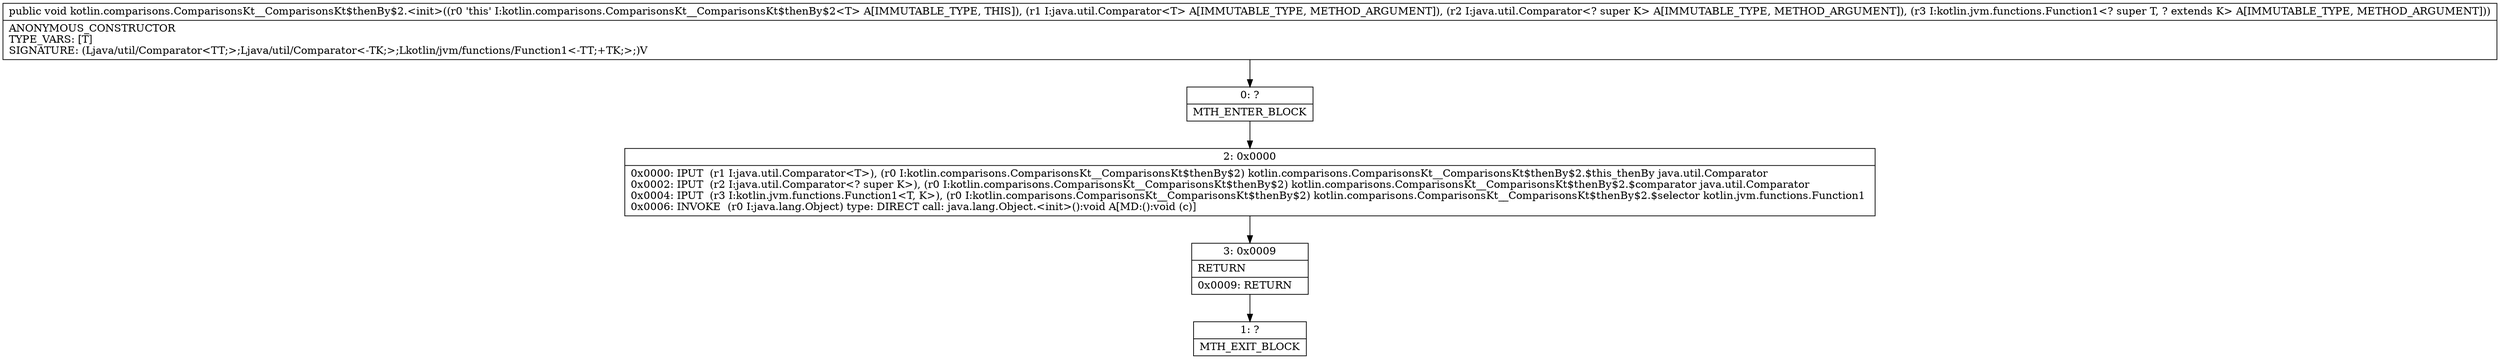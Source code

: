 digraph "CFG forkotlin.comparisons.ComparisonsKt__ComparisonsKt$thenBy$2.\<init\>(Ljava\/util\/Comparator;Ljava\/util\/Comparator;Lkotlin\/jvm\/functions\/Function1;)V" {
Node_0 [shape=record,label="{0\:\ ?|MTH_ENTER_BLOCK\l}"];
Node_2 [shape=record,label="{2\:\ 0x0000|0x0000: IPUT  (r1 I:java.util.Comparator\<T\>), (r0 I:kotlin.comparisons.ComparisonsKt__ComparisonsKt$thenBy$2) kotlin.comparisons.ComparisonsKt__ComparisonsKt$thenBy$2.$this_thenBy java.util.Comparator \l0x0002: IPUT  (r2 I:java.util.Comparator\<? super K\>), (r0 I:kotlin.comparisons.ComparisonsKt__ComparisonsKt$thenBy$2) kotlin.comparisons.ComparisonsKt__ComparisonsKt$thenBy$2.$comparator java.util.Comparator \l0x0004: IPUT  (r3 I:kotlin.jvm.functions.Function1\<T, K\>), (r0 I:kotlin.comparisons.ComparisonsKt__ComparisonsKt$thenBy$2) kotlin.comparisons.ComparisonsKt__ComparisonsKt$thenBy$2.$selector kotlin.jvm.functions.Function1 \l0x0006: INVOKE  (r0 I:java.lang.Object) type: DIRECT call: java.lang.Object.\<init\>():void A[MD:():void (c)]\l}"];
Node_3 [shape=record,label="{3\:\ 0x0009|RETURN\l|0x0009: RETURN   \l}"];
Node_1 [shape=record,label="{1\:\ ?|MTH_EXIT_BLOCK\l}"];
MethodNode[shape=record,label="{public void kotlin.comparisons.ComparisonsKt__ComparisonsKt$thenBy$2.\<init\>((r0 'this' I:kotlin.comparisons.ComparisonsKt__ComparisonsKt$thenBy$2\<T\> A[IMMUTABLE_TYPE, THIS]), (r1 I:java.util.Comparator\<T\> A[IMMUTABLE_TYPE, METHOD_ARGUMENT]), (r2 I:java.util.Comparator\<? super K\> A[IMMUTABLE_TYPE, METHOD_ARGUMENT]), (r3 I:kotlin.jvm.functions.Function1\<? super T, ? extends K\> A[IMMUTABLE_TYPE, METHOD_ARGUMENT]))  | ANONYMOUS_CONSTRUCTOR\lTYPE_VARS: [T]\lSIGNATURE: (Ljava\/util\/Comparator\<TT;\>;Ljava\/util\/Comparator\<\-TK;\>;Lkotlin\/jvm\/functions\/Function1\<\-TT;+TK;\>;)V\l}"];
MethodNode -> Node_0;Node_0 -> Node_2;
Node_2 -> Node_3;
Node_3 -> Node_1;
}

